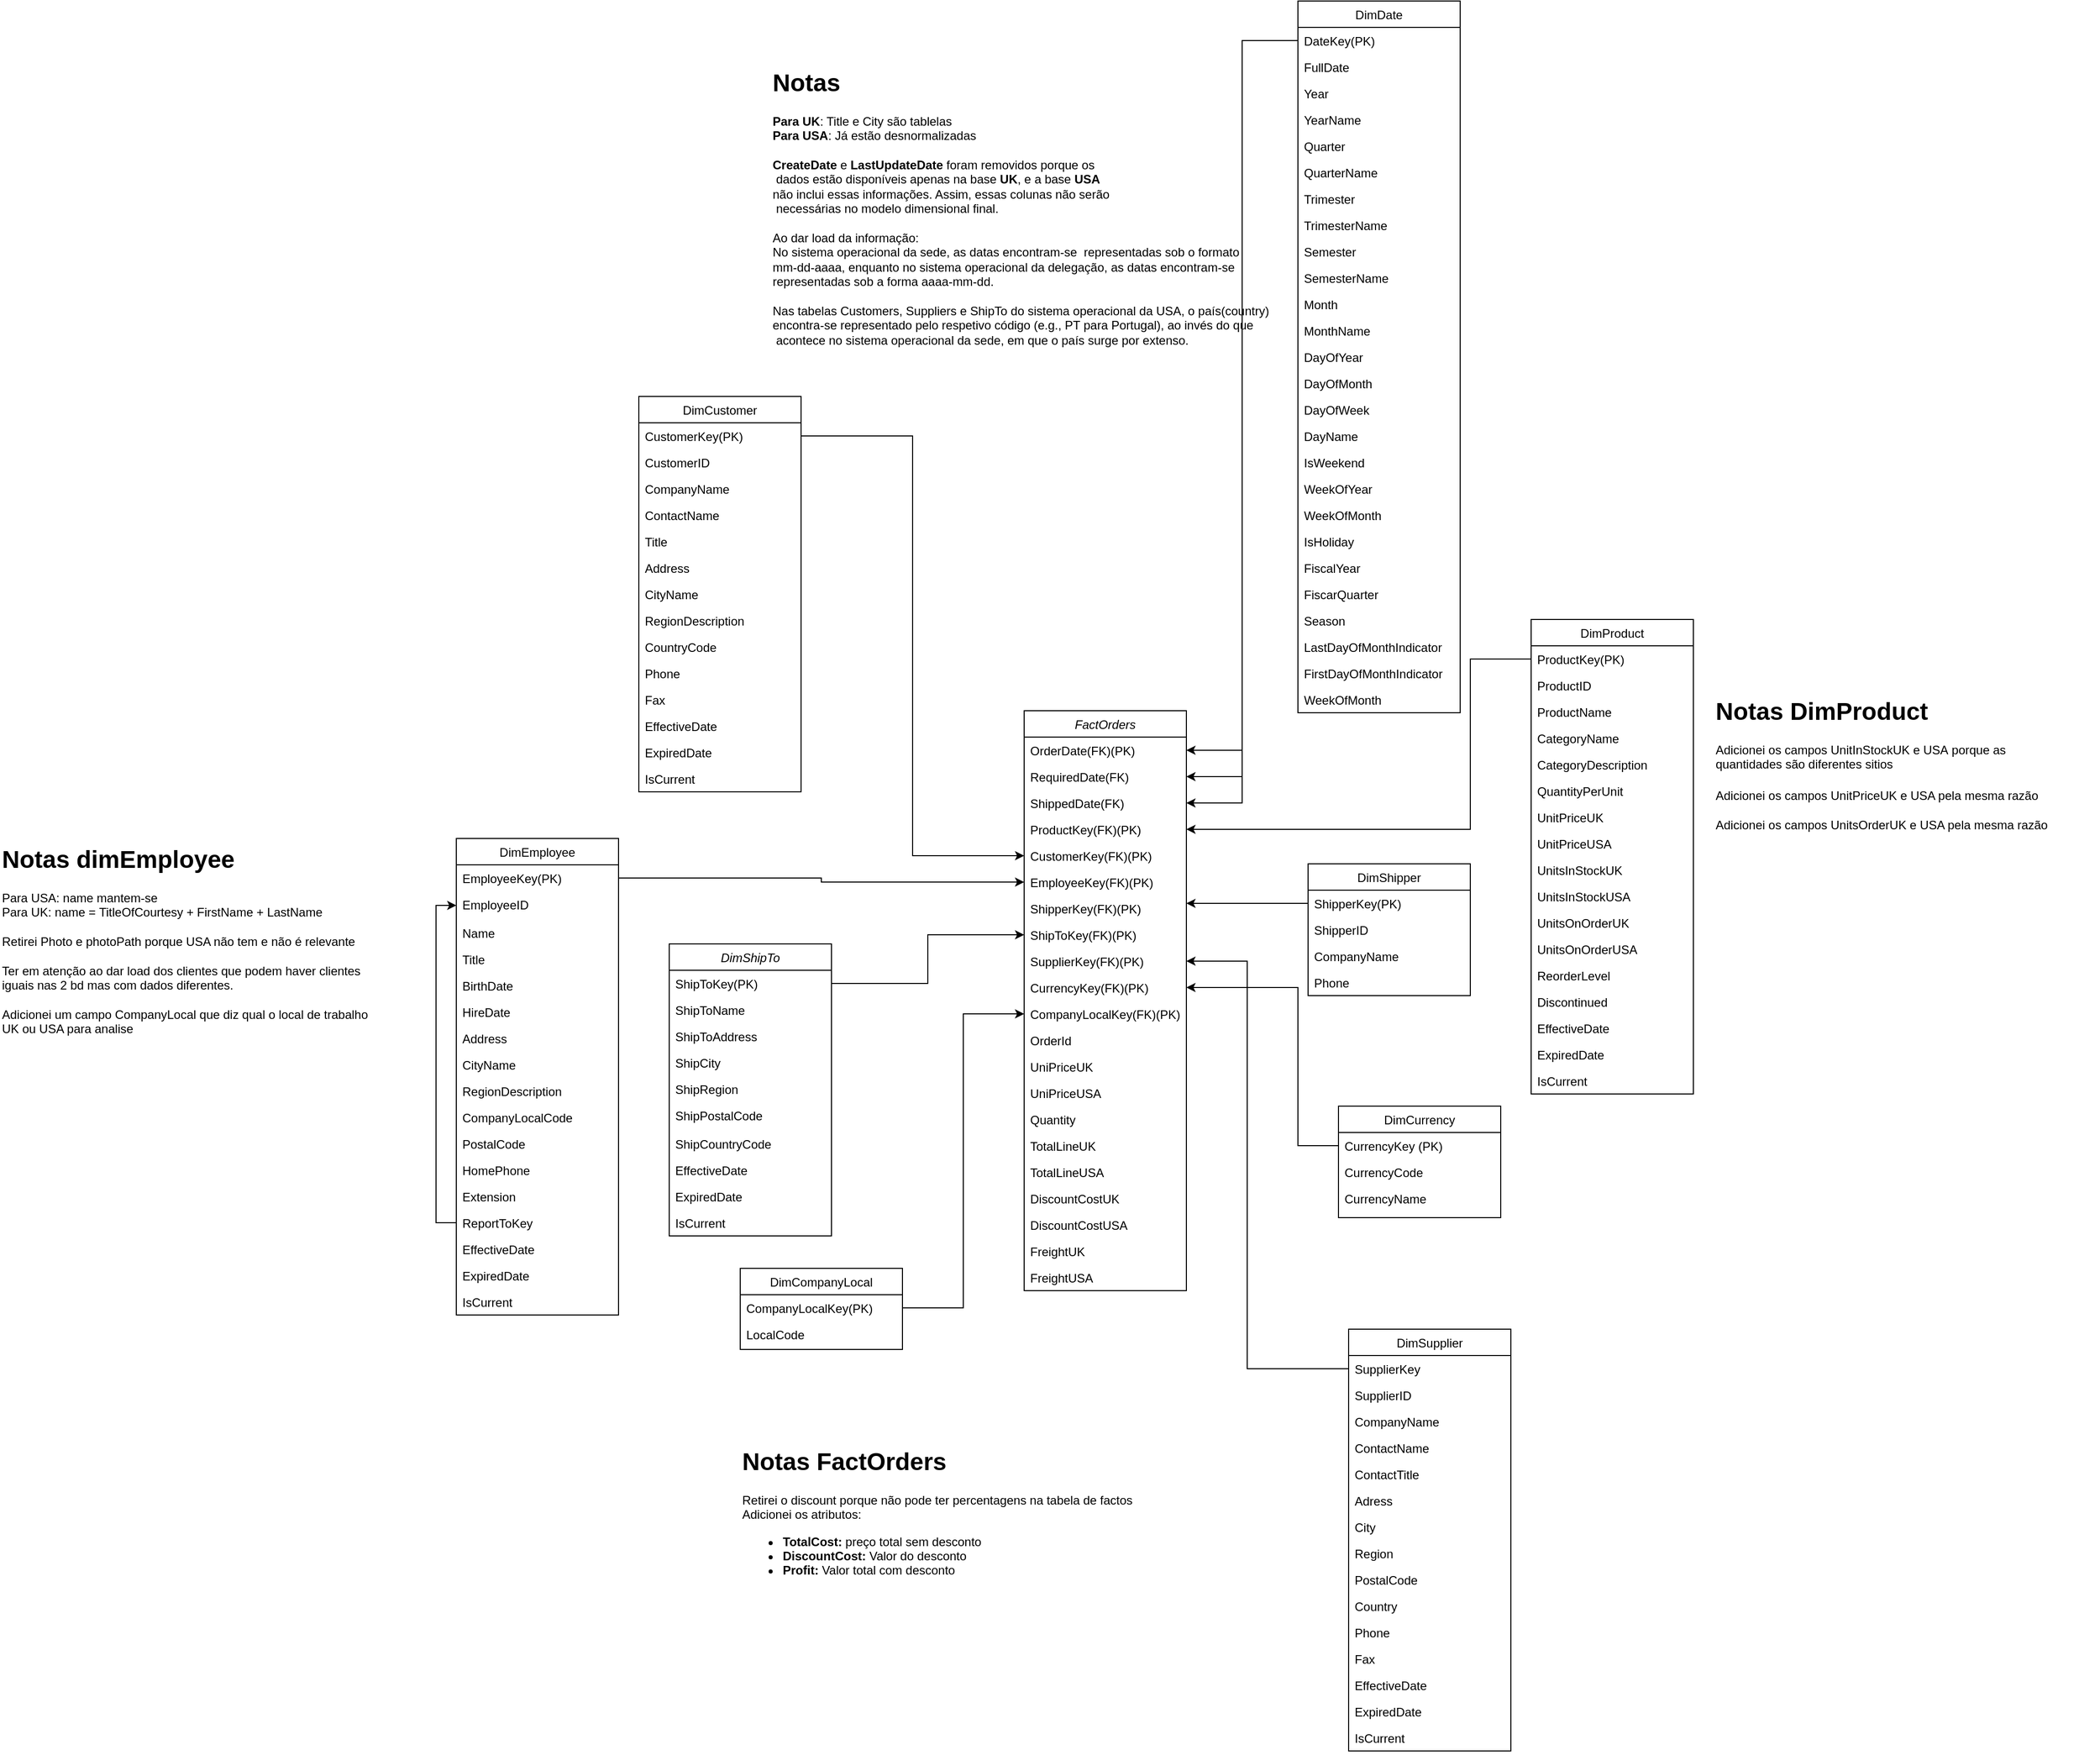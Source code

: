<mxfile version="26.0.2">
  <diagram id="C5RBs43oDa-KdzZeNtuy" name="Page-1">
    <mxGraphModel dx="1877" dy="2903" grid="1" gridSize="10" guides="1" tooltips="1" connect="1" arrows="1" fold="1" page="1" pageScale="1" pageWidth="827" pageHeight="1169" math="0" shadow="0">
      <root>
        <mxCell id="WIyWlLk6GJQsqaUBKTNV-0" />
        <mxCell id="WIyWlLk6GJQsqaUBKTNV-1" parent="WIyWlLk6GJQsqaUBKTNV-0" />
        <mxCell id="zkfFHV4jXpPFQw0GAbJ--0" value="FactOrders" style="swimlane;fontStyle=2;align=center;verticalAlign=top;childLayout=stackLayout;horizontal=1;startSize=26;horizontalStack=0;resizeParent=1;resizeLast=0;collapsible=1;marginBottom=0;rounded=0;shadow=0;strokeWidth=1;" parent="WIyWlLk6GJQsqaUBKTNV-1" vertex="1">
          <mxGeometry x="490" y="-560" width="160" height="572" as="geometry">
            <mxRectangle x="230" y="140" width="160" height="26" as="alternateBounds" />
          </mxGeometry>
        </mxCell>
        <mxCell id="yA6aeqdoymJUBPwYVdXy-16" value="OrderDate(FK)(PK)" style="text;align=left;verticalAlign=top;spacingLeft=4;spacingRight=4;overflow=hidden;rotatable=0;points=[[0,0.5],[1,0.5]];portConstraint=eastwest;" parent="zkfFHV4jXpPFQw0GAbJ--0" vertex="1">
          <mxGeometry y="26" width="160" height="26" as="geometry" />
        </mxCell>
        <mxCell id="yA6aeqdoymJUBPwYVdXy-17" value="RequiredDate(FK)" style="text;align=left;verticalAlign=top;spacingLeft=4;spacingRight=4;overflow=hidden;rotatable=0;points=[[0,0.5],[1,0.5]];portConstraint=eastwest;" parent="zkfFHV4jXpPFQw0GAbJ--0" vertex="1">
          <mxGeometry y="52" width="160" height="26" as="geometry" />
        </mxCell>
        <mxCell id="yA6aeqdoymJUBPwYVdXy-18" value="ShippedDate(FK)" style="text;align=left;verticalAlign=top;spacingLeft=4;spacingRight=4;overflow=hidden;rotatable=0;points=[[0,0.5],[1,0.5]];portConstraint=eastwest;" parent="zkfFHV4jXpPFQw0GAbJ--0" vertex="1">
          <mxGeometry y="78" width="160" height="26" as="geometry" />
        </mxCell>
        <mxCell id="yA6aeqdoymJUBPwYVdXy-2" value="ProductKey(FK)(PK)" style="text;align=left;verticalAlign=top;spacingLeft=4;spacingRight=4;overflow=hidden;rotatable=0;points=[[0,0.5],[1,0.5]];portConstraint=eastwest;" parent="zkfFHV4jXpPFQw0GAbJ--0" vertex="1">
          <mxGeometry y="104" width="160" height="26" as="geometry" />
        </mxCell>
        <mxCell id="yA6aeqdoymJUBPwYVdXy-3" value="CustomerKey(FK)(PK)" style="text;align=left;verticalAlign=top;spacingLeft=4;spacingRight=4;overflow=hidden;rotatable=0;points=[[0,0.5],[1,0.5]];portConstraint=eastwest;" parent="zkfFHV4jXpPFQw0GAbJ--0" vertex="1">
          <mxGeometry y="130" width="160" height="26" as="geometry" />
        </mxCell>
        <mxCell id="yA6aeqdoymJUBPwYVdXy-4" value="EmployeeKey(FK)(PK)" style="text;align=left;verticalAlign=top;spacingLeft=4;spacingRight=4;overflow=hidden;rotatable=0;points=[[0,0.5],[1,0.5]];portConstraint=eastwest;" parent="zkfFHV4jXpPFQw0GAbJ--0" vertex="1">
          <mxGeometry y="156" width="160" height="26" as="geometry" />
        </mxCell>
        <mxCell id="yA6aeqdoymJUBPwYVdXy-5" value="ShipperKey(FK)(PK)" style="text;align=left;verticalAlign=top;spacingLeft=4;spacingRight=4;overflow=hidden;rotatable=0;points=[[0,0.5],[1,0.5]];portConstraint=eastwest;" parent="zkfFHV4jXpPFQw0GAbJ--0" vertex="1">
          <mxGeometry y="182" width="160" height="26" as="geometry" />
        </mxCell>
        <mxCell id="lm99K4qZOsmFevTNyzuz-30" value="ShipToKey(FK)(PK)" style="text;align=left;verticalAlign=top;spacingLeft=4;spacingRight=4;overflow=hidden;rotatable=0;points=[[0,0.5],[1,0.5]];portConstraint=eastwest;" parent="zkfFHV4jXpPFQw0GAbJ--0" vertex="1">
          <mxGeometry y="208" width="160" height="26" as="geometry" />
        </mxCell>
        <mxCell id="iyjO9ikdfA51vjeiFOem-29" value="SupplierKey(FK)(PK)" style="text;align=left;verticalAlign=top;spacingLeft=4;spacingRight=4;overflow=hidden;rotatable=0;points=[[0,0.5],[1,0.5]];portConstraint=eastwest;" parent="zkfFHV4jXpPFQw0GAbJ--0" vertex="1">
          <mxGeometry y="234" width="160" height="26" as="geometry" />
        </mxCell>
        <mxCell id="0uUg_Qf85z2pmZD3QdDn-9" value="CurrencyKey(FK)(PK)" style="text;align=left;verticalAlign=top;spacingLeft=4;spacingRight=4;overflow=hidden;rotatable=0;points=[[0,0.5],[1,0.5]];portConstraint=eastwest;" parent="zkfFHV4jXpPFQw0GAbJ--0" vertex="1">
          <mxGeometry y="260" width="160" height="26" as="geometry" />
        </mxCell>
        <mxCell id="DVV7s7vx4IRJiay93W3z-13" value="CompanyLocalKey(FK)(PK)" style="text;align=left;verticalAlign=top;spacingLeft=4;spacingRight=4;overflow=hidden;rotatable=0;points=[[0,0.5],[1,0.5]];portConstraint=eastwest;" parent="zkfFHV4jXpPFQw0GAbJ--0" vertex="1">
          <mxGeometry y="286" width="160" height="26" as="geometry" />
        </mxCell>
        <mxCell id="0uUg_Qf85z2pmZD3QdDn-2" value="OrderId" style="text;align=left;verticalAlign=top;spacingLeft=4;spacingRight=4;overflow=hidden;rotatable=0;points=[[0,0.5],[1,0.5]];portConstraint=eastwest;" parent="zkfFHV4jXpPFQw0GAbJ--0" vertex="1">
          <mxGeometry y="312" width="160" height="26" as="geometry" />
        </mxCell>
        <mxCell id="yA6aeqdoymJUBPwYVdXy-13" value="UniPriceUK" style="text;align=left;verticalAlign=top;spacingLeft=4;spacingRight=4;overflow=hidden;rotatable=0;points=[[0,0.5],[1,0.5]];portConstraint=eastwest;" parent="zkfFHV4jXpPFQw0GAbJ--0" vertex="1">
          <mxGeometry y="338" width="160" height="26" as="geometry" />
        </mxCell>
        <mxCell id="iyjO9ikdfA51vjeiFOem-31" value="UniPriceUSA" style="text;align=left;verticalAlign=top;spacingLeft=4;spacingRight=4;overflow=hidden;rotatable=0;points=[[0,0.5],[1,0.5]];portConstraint=eastwest;" parent="zkfFHV4jXpPFQw0GAbJ--0" vertex="1">
          <mxGeometry y="364" width="160" height="26" as="geometry" />
        </mxCell>
        <mxCell id="yA6aeqdoymJUBPwYVdXy-14" value="Quantity" style="text;align=left;verticalAlign=top;spacingLeft=4;spacingRight=4;overflow=hidden;rotatable=0;points=[[0,0.5],[1,0.5]];portConstraint=eastwest;" parent="zkfFHV4jXpPFQw0GAbJ--0" vertex="1">
          <mxGeometry y="390" width="160" height="26" as="geometry" />
        </mxCell>
        <mxCell id="DVV7s7vx4IRJiay93W3z-18" value="TotalLineUK" style="text;align=left;verticalAlign=top;spacingLeft=4;spacingRight=4;overflow=hidden;rotatable=0;points=[[0,0.5],[1,0.5]];portConstraint=eastwest;" parent="zkfFHV4jXpPFQw0GAbJ--0" vertex="1">
          <mxGeometry y="416" width="160" height="26" as="geometry" />
        </mxCell>
        <mxCell id="iyjO9ikdfA51vjeiFOem-50" value="TotalLineUSA" style="text;align=left;verticalAlign=top;spacingLeft=4;spacingRight=4;overflow=hidden;rotatable=0;points=[[0,0.5],[1,0.5]];portConstraint=eastwest;" parent="zkfFHV4jXpPFQw0GAbJ--0" vertex="1">
          <mxGeometry y="442" width="160" height="26" as="geometry" />
        </mxCell>
        <mxCell id="DVV7s7vx4IRJiay93W3z-17" value="DiscountCostUK" style="text;align=left;verticalAlign=top;spacingLeft=4;spacingRight=4;overflow=hidden;rotatable=0;points=[[0,0.5],[1,0.5]];portConstraint=eastwest;" parent="zkfFHV4jXpPFQw0GAbJ--0" vertex="1">
          <mxGeometry y="468" width="160" height="26" as="geometry" />
        </mxCell>
        <mxCell id="iyjO9ikdfA51vjeiFOem-32" value="DiscountCostUSA" style="text;align=left;verticalAlign=top;spacingLeft=4;spacingRight=4;overflow=hidden;rotatable=0;points=[[0,0.5],[1,0.5]];portConstraint=eastwest;" parent="zkfFHV4jXpPFQw0GAbJ--0" vertex="1">
          <mxGeometry y="494" width="160" height="26" as="geometry" />
        </mxCell>
        <mxCell id="yA6aeqdoymJUBPwYVdXy-19" value="FreightUK" style="text;align=left;verticalAlign=top;spacingLeft=4;spacingRight=4;overflow=hidden;rotatable=0;points=[[0,0.5],[1,0.5]];portConstraint=eastwest;" parent="zkfFHV4jXpPFQw0GAbJ--0" vertex="1">
          <mxGeometry y="520" width="160" height="26" as="geometry" />
        </mxCell>
        <mxCell id="iyjO9ikdfA51vjeiFOem-34" value="FreightUSA" style="text;align=left;verticalAlign=top;spacingLeft=4;spacingRight=4;overflow=hidden;rotatable=0;points=[[0,0.5],[1,0.5]];portConstraint=eastwest;" parent="zkfFHV4jXpPFQw0GAbJ--0" vertex="1">
          <mxGeometry y="546" width="160" height="26" as="geometry" />
        </mxCell>
        <mxCell id="zkfFHV4jXpPFQw0GAbJ--6" value="DimProduct" style="swimlane;fontStyle=0;align=center;verticalAlign=top;childLayout=stackLayout;horizontal=1;startSize=26;horizontalStack=0;resizeParent=1;resizeLast=0;collapsible=1;marginBottom=0;rounded=0;shadow=0;strokeWidth=1;" parent="WIyWlLk6GJQsqaUBKTNV-1" vertex="1">
          <mxGeometry x="990" y="-650" width="160" height="468" as="geometry">
            <mxRectangle x="130" y="380" width="160" height="26" as="alternateBounds" />
          </mxGeometry>
        </mxCell>
        <mxCell id="zkfFHV4jXpPFQw0GAbJ--7" value="ProductKey(PK)" style="text;align=left;verticalAlign=top;spacingLeft=4;spacingRight=4;overflow=hidden;rotatable=0;points=[[0,0.5],[1,0.5]];portConstraint=eastwest;" parent="zkfFHV4jXpPFQw0GAbJ--6" vertex="1">
          <mxGeometry y="26" width="160" height="26" as="geometry" />
        </mxCell>
        <mxCell id="0uUg_Qf85z2pmZD3QdDn-0" style="edgeStyle=orthogonalEdgeStyle;rounded=0;orthogonalLoop=1;jettySize=auto;html=1;exitX=0;exitY=0.5;exitDx=0;exitDy=0;" parent="zkfFHV4jXpPFQw0GAbJ--6" source="zkfFHV4jXpPFQw0GAbJ--8" edge="1">
          <mxGeometry relative="1" as="geometry">
            <mxPoint y="65.143" as="targetPoint" />
          </mxGeometry>
        </mxCell>
        <mxCell id="zkfFHV4jXpPFQw0GAbJ--8" value="ProductID" style="text;align=left;verticalAlign=top;spacingLeft=4;spacingRight=4;overflow=hidden;rotatable=0;points=[[0,0.5],[1,0.5]];portConstraint=eastwest;rounded=0;shadow=0;html=0;" parent="zkfFHV4jXpPFQw0GAbJ--6" vertex="1">
          <mxGeometry y="52" width="160" height="26" as="geometry" />
        </mxCell>
        <mxCell id="zkfFHV4jXpPFQw0GAbJ--10" value="ProductName" style="text;align=left;verticalAlign=top;spacingLeft=4;spacingRight=4;overflow=hidden;rotatable=0;points=[[0,0.5],[1,0.5]];portConstraint=eastwest;fontStyle=0" parent="zkfFHV4jXpPFQw0GAbJ--6" vertex="1">
          <mxGeometry y="78" width="160" height="26" as="geometry" />
        </mxCell>
        <mxCell id="yA6aeqdoymJUBPwYVdXy-37" value="CategoryName" style="text;align=left;verticalAlign=top;spacingLeft=4;spacingRight=4;overflow=hidden;rotatable=0;points=[[0,0.5],[1,0.5]];portConstraint=eastwest;" parent="zkfFHV4jXpPFQw0GAbJ--6" vertex="1">
          <mxGeometry y="104" width="160" height="26" as="geometry" />
        </mxCell>
        <mxCell id="yA6aeqdoymJUBPwYVdXy-39" value="CategoryDescription" style="text;align=left;verticalAlign=top;spacingLeft=4;spacingRight=4;overflow=hidden;rotatable=0;points=[[0,0.5],[1,0.5]];portConstraint=eastwest;" parent="zkfFHV4jXpPFQw0GAbJ--6" vertex="1">
          <mxGeometry y="130" width="160" height="26" as="geometry" />
        </mxCell>
        <mxCell id="yA6aeqdoymJUBPwYVdXy-40" value="QuantityPerUnit" style="text;align=left;verticalAlign=top;spacingLeft=4;spacingRight=4;overflow=hidden;rotatable=0;points=[[0,0.5],[1,0.5]];portConstraint=eastwest;" parent="zkfFHV4jXpPFQw0GAbJ--6" vertex="1">
          <mxGeometry y="156" width="160" height="26" as="geometry" />
        </mxCell>
        <mxCell id="yA6aeqdoymJUBPwYVdXy-41" value="UnitPriceUK" style="text;align=left;verticalAlign=top;spacingLeft=4;spacingRight=4;overflow=hidden;rotatable=0;points=[[0,0.5],[1,0.5]];portConstraint=eastwest;" parent="zkfFHV4jXpPFQw0GAbJ--6" vertex="1">
          <mxGeometry y="182" width="160" height="26" as="geometry" />
        </mxCell>
        <mxCell id="DVV7s7vx4IRJiay93W3z-2" value="UnitPriceUSA" style="text;align=left;verticalAlign=top;spacingLeft=4;spacingRight=4;overflow=hidden;rotatable=0;points=[[0,0.5],[1,0.5]];portConstraint=eastwest;" parent="zkfFHV4jXpPFQw0GAbJ--6" vertex="1">
          <mxGeometry y="208" width="160" height="26" as="geometry" />
        </mxCell>
        <mxCell id="yA6aeqdoymJUBPwYVdXy-43" value="UnitsInStockUK" style="text;align=left;verticalAlign=top;spacingLeft=4;spacingRight=4;overflow=hidden;rotatable=0;points=[[0,0.5],[1,0.5]];portConstraint=eastwest;" parent="zkfFHV4jXpPFQw0GAbJ--6" vertex="1">
          <mxGeometry y="234" width="160" height="26" as="geometry" />
        </mxCell>
        <mxCell id="DVV7s7vx4IRJiay93W3z-0" value="UnitsInStockUSA" style="text;align=left;verticalAlign=top;spacingLeft=4;spacingRight=4;overflow=hidden;rotatable=0;points=[[0,0.5],[1,0.5]];portConstraint=eastwest;" parent="zkfFHV4jXpPFQw0GAbJ--6" vertex="1">
          <mxGeometry y="260" width="160" height="26" as="geometry" />
        </mxCell>
        <mxCell id="yA6aeqdoymJUBPwYVdXy-42" value="UnitsOnOrderUK&#xa;" style="text;align=left;verticalAlign=top;spacingLeft=4;spacingRight=4;overflow=hidden;rotatable=0;points=[[0,0.5],[1,0.5]];portConstraint=eastwest;" parent="zkfFHV4jXpPFQw0GAbJ--6" vertex="1">
          <mxGeometry y="286" width="160" height="26" as="geometry" />
        </mxCell>
        <mxCell id="DVV7s7vx4IRJiay93W3z-16" value="UnitsOnOrderUSA" style="text;align=left;verticalAlign=top;spacingLeft=4;spacingRight=4;overflow=hidden;rotatable=0;points=[[0,0.5],[1,0.5]];portConstraint=eastwest;" parent="zkfFHV4jXpPFQw0GAbJ--6" vertex="1">
          <mxGeometry y="312" width="160" height="26" as="geometry" />
        </mxCell>
        <mxCell id="-3olJ4UYVMBbMi7VfKZF-0" value="ReorderLevel" style="text;align=left;verticalAlign=top;spacingLeft=4;spacingRight=4;overflow=hidden;rotatable=0;points=[[0,0.5],[1,0.5]];portConstraint=eastwest;" vertex="1" parent="zkfFHV4jXpPFQw0GAbJ--6">
          <mxGeometry y="338" width="160" height="26" as="geometry" />
        </mxCell>
        <mxCell id="yA6aeqdoymJUBPwYVdXy-38" value="Discontinued" style="text;align=left;verticalAlign=top;spacingLeft=4;spacingRight=4;overflow=hidden;rotatable=0;points=[[0,0.5],[1,0.5]];portConstraint=eastwest;" parent="zkfFHV4jXpPFQw0GAbJ--6" vertex="1">
          <mxGeometry y="364" width="160" height="26" as="geometry" />
        </mxCell>
        <mxCell id="yA6aeqdoymJUBPwYVdXy-36" value="EffectiveDate" style="text;align=left;verticalAlign=top;spacingLeft=4;spacingRight=4;overflow=hidden;rotatable=0;points=[[0,0.5],[1,0.5]];portConstraint=eastwest;" parent="zkfFHV4jXpPFQw0GAbJ--6" vertex="1">
          <mxGeometry y="390" width="160" height="26" as="geometry" />
        </mxCell>
        <mxCell id="yA6aeqdoymJUBPwYVdXy-44" value=" ExpiredDate" style="text;align=left;verticalAlign=top;spacingLeft=4;spacingRight=4;overflow=hidden;rotatable=0;points=[[0,0.5],[1,0.5]];portConstraint=eastwest;" parent="zkfFHV4jXpPFQw0GAbJ--6" vertex="1">
          <mxGeometry y="416" width="160" height="26" as="geometry" />
        </mxCell>
        <mxCell id="0uUg_Qf85z2pmZD3QdDn-12" value="IsCurrent" style="text;align=left;verticalAlign=top;spacingLeft=4;spacingRight=4;overflow=hidden;rotatable=0;points=[[0,0.5],[1,0.5]];portConstraint=eastwest;" parent="zkfFHV4jXpPFQw0GAbJ--6" vertex="1">
          <mxGeometry y="442" width="160" height="26" as="geometry" />
        </mxCell>
        <mxCell id="yA6aeqdoymJUBPwYVdXy-33" style="edgeStyle=orthogonalEdgeStyle;rounded=0;orthogonalLoop=1;jettySize=auto;html=1;exitX=1;exitY=0.5;exitDx=0;exitDy=0;" parent="WIyWlLk6GJQsqaUBKTNV-1" source="zkfFHV4jXpPFQw0GAbJ--18" target="yA6aeqdoymJUBPwYVdXy-3" edge="1">
          <mxGeometry relative="1" as="geometry">
            <mxPoint x="490.0" y="-391.0" as="targetPoint" />
          </mxGeometry>
        </mxCell>
        <mxCell id="zkfFHV4jXpPFQw0GAbJ--17" value="DimCustomer" style="swimlane;fontStyle=0;align=center;verticalAlign=top;childLayout=stackLayout;horizontal=1;startSize=26;horizontalStack=0;resizeParent=1;resizeLast=0;collapsible=1;marginBottom=0;rounded=0;shadow=0;strokeWidth=1;" parent="WIyWlLk6GJQsqaUBKTNV-1" vertex="1">
          <mxGeometry x="110" y="-870" width="160" height="390" as="geometry">
            <mxRectangle x="550" y="140" width="160" height="26" as="alternateBounds" />
          </mxGeometry>
        </mxCell>
        <mxCell id="zkfFHV4jXpPFQw0GAbJ--18" value="CustomerKey(PK)" style="text;align=left;verticalAlign=top;spacingLeft=4;spacingRight=4;overflow=hidden;rotatable=0;points=[[0,0.5],[1,0.5]];portConstraint=eastwest;" parent="zkfFHV4jXpPFQw0GAbJ--17" vertex="1">
          <mxGeometry y="26" width="160" height="26" as="geometry" />
        </mxCell>
        <mxCell id="zkfFHV4jXpPFQw0GAbJ--19" value="CustomerID" style="text;align=left;verticalAlign=top;spacingLeft=4;spacingRight=4;overflow=hidden;rotatable=0;points=[[0,0.5],[1,0.5]];portConstraint=eastwest;rounded=0;shadow=0;html=0;" parent="zkfFHV4jXpPFQw0GAbJ--17" vertex="1">
          <mxGeometry y="52" width="160" height="26" as="geometry" />
        </mxCell>
        <mxCell id="zkfFHV4jXpPFQw0GAbJ--20" value="CompanyName" style="text;align=left;verticalAlign=top;spacingLeft=4;spacingRight=4;overflow=hidden;rotatable=0;points=[[0,0.5],[1,0.5]];portConstraint=eastwest;rounded=0;shadow=0;html=0;" parent="zkfFHV4jXpPFQw0GAbJ--17" vertex="1">
          <mxGeometry y="78" width="160" height="26" as="geometry" />
        </mxCell>
        <mxCell id="zkfFHV4jXpPFQw0GAbJ--21" value="ContactName" style="text;align=left;verticalAlign=top;spacingLeft=4;spacingRight=4;overflow=hidden;rotatable=0;points=[[0,0.5],[1,0.5]];portConstraint=eastwest;rounded=0;shadow=0;html=0;" parent="zkfFHV4jXpPFQw0GAbJ--17" vertex="1">
          <mxGeometry y="104" width="160" height="26" as="geometry" />
        </mxCell>
        <mxCell id="zkfFHV4jXpPFQw0GAbJ--22" value="Title" style="text;align=left;verticalAlign=top;spacingLeft=4;spacingRight=4;overflow=hidden;rotatable=0;points=[[0,0.5],[1,0.5]];portConstraint=eastwest;rounded=0;shadow=0;html=0;" parent="zkfFHV4jXpPFQw0GAbJ--17" vertex="1">
          <mxGeometry y="130" width="160" height="26" as="geometry" />
        </mxCell>
        <mxCell id="zkfFHV4jXpPFQw0GAbJ--24" value="Address" style="text;align=left;verticalAlign=top;spacingLeft=4;spacingRight=4;overflow=hidden;rotatable=0;points=[[0,0.5],[1,0.5]];portConstraint=eastwest;" parent="zkfFHV4jXpPFQw0GAbJ--17" vertex="1">
          <mxGeometry y="156" width="160" height="26" as="geometry" />
        </mxCell>
        <mxCell id="zkfFHV4jXpPFQw0GAbJ--25" value="CityName" style="text;align=left;verticalAlign=top;spacingLeft=4;spacingRight=4;overflow=hidden;rotatable=0;points=[[0,0.5],[1,0.5]];portConstraint=eastwest;" parent="zkfFHV4jXpPFQw0GAbJ--17" vertex="1">
          <mxGeometry y="182" width="160" height="26" as="geometry" />
        </mxCell>
        <mxCell id="yA6aeqdoymJUBPwYVdXy-27" value="RegionDescription" style="text;align=left;verticalAlign=top;spacingLeft=4;spacingRight=4;overflow=hidden;rotatable=0;points=[[0,0.5],[1,0.5]];portConstraint=eastwest;" parent="zkfFHV4jXpPFQw0GAbJ--17" vertex="1">
          <mxGeometry y="208" width="160" height="26" as="geometry" />
        </mxCell>
        <mxCell id="yA6aeqdoymJUBPwYVdXy-28" value="CountryCode" style="text;align=left;verticalAlign=top;spacingLeft=4;spacingRight=4;overflow=hidden;rotatable=0;points=[[0,0.5],[1,0.5]];portConstraint=eastwest;" parent="zkfFHV4jXpPFQw0GAbJ--17" vertex="1">
          <mxGeometry y="234" width="160" height="26" as="geometry" />
        </mxCell>
        <mxCell id="yA6aeqdoymJUBPwYVdXy-29" value="Phone" style="text;align=left;verticalAlign=top;spacingLeft=4;spacingRight=4;overflow=hidden;rotatable=0;points=[[0,0.5],[1,0.5]];portConstraint=eastwest;" parent="zkfFHV4jXpPFQw0GAbJ--17" vertex="1">
          <mxGeometry y="260" width="160" height="26" as="geometry" />
        </mxCell>
        <mxCell id="yA6aeqdoymJUBPwYVdXy-30" value="Fax" style="text;align=left;verticalAlign=top;spacingLeft=4;spacingRight=4;overflow=hidden;rotatable=0;points=[[0,0.5],[1,0.5]];portConstraint=eastwest;" parent="zkfFHV4jXpPFQw0GAbJ--17" vertex="1">
          <mxGeometry y="286" width="160" height="26" as="geometry" />
        </mxCell>
        <mxCell id="yA6aeqdoymJUBPwYVdXy-31" value="EffectiveDate" style="text;align=left;verticalAlign=top;spacingLeft=4;spacingRight=4;overflow=hidden;rotatable=0;points=[[0,0.5],[1,0.5]];portConstraint=eastwest;" parent="zkfFHV4jXpPFQw0GAbJ--17" vertex="1">
          <mxGeometry y="312" width="160" height="26" as="geometry" />
        </mxCell>
        <mxCell id="yA6aeqdoymJUBPwYVdXy-32" value=" ExpiredDate" style="text;align=left;verticalAlign=top;spacingLeft=4;spacingRight=4;overflow=hidden;rotatable=0;points=[[0,0.5],[1,0.5]];portConstraint=eastwest;" parent="zkfFHV4jXpPFQw0GAbJ--17" vertex="1">
          <mxGeometry y="338" width="160" height="26" as="geometry" />
        </mxCell>
        <mxCell id="0uUg_Qf85z2pmZD3QdDn-13" value="IsCurrent" style="text;align=left;verticalAlign=top;spacingLeft=4;spacingRight=4;overflow=hidden;rotatable=0;points=[[0,0.5],[1,0.5]];portConstraint=eastwest;" parent="zkfFHV4jXpPFQw0GAbJ--17" vertex="1">
          <mxGeometry y="364" width="160" height="26" as="geometry" />
        </mxCell>
        <mxCell id="yA6aeqdoymJUBPwYVdXy-46" value="DimEmployee" style="swimlane;fontStyle=0;align=center;verticalAlign=top;childLayout=stackLayout;horizontal=1;startSize=26;horizontalStack=0;resizeParent=1;resizeLast=0;collapsible=1;marginBottom=0;rounded=0;shadow=0;strokeWidth=1;" parent="WIyWlLk6GJQsqaUBKTNV-1" vertex="1">
          <mxGeometry x="-70" y="-434" width="160" height="470" as="geometry">
            <mxRectangle x="550" y="140" width="160" height="26" as="alternateBounds" />
          </mxGeometry>
        </mxCell>
        <mxCell id="yA6aeqdoymJUBPwYVdXy-47" value="EmployeeKey(PK)" style="text;align=left;verticalAlign=top;spacingLeft=4;spacingRight=4;overflow=hidden;rotatable=0;points=[[0,0.5],[1,0.5]];portConstraint=eastwest;" parent="yA6aeqdoymJUBPwYVdXy-46" vertex="1">
          <mxGeometry y="26" width="160" height="26" as="geometry" />
        </mxCell>
        <mxCell id="yA6aeqdoymJUBPwYVdXy-48" value="EmployeeID" style="text;align=left;verticalAlign=top;spacingLeft=4;spacingRight=4;overflow=hidden;rotatable=0;points=[[0,0.5],[1,0.5]];portConstraint=eastwest;rounded=0;shadow=0;html=0;" parent="yA6aeqdoymJUBPwYVdXy-46" vertex="1">
          <mxGeometry y="52" width="160" height="28" as="geometry" />
        </mxCell>
        <mxCell id="yA6aeqdoymJUBPwYVdXy-50" value="Name" style="text;align=left;verticalAlign=top;spacingLeft=4;spacingRight=4;overflow=hidden;rotatable=0;points=[[0,0.5],[1,0.5]];portConstraint=eastwest;rounded=0;shadow=0;html=0;" parent="yA6aeqdoymJUBPwYVdXy-46" vertex="1">
          <mxGeometry y="80" width="160" height="26" as="geometry" />
        </mxCell>
        <mxCell id="yA6aeqdoymJUBPwYVdXy-51" value="Title" style="text;align=left;verticalAlign=top;spacingLeft=4;spacingRight=4;overflow=hidden;rotatable=0;points=[[0,0.5],[1,0.5]];portConstraint=eastwest;rounded=0;shadow=0;html=0;" parent="yA6aeqdoymJUBPwYVdXy-46" vertex="1">
          <mxGeometry y="106" width="160" height="26" as="geometry" />
        </mxCell>
        <mxCell id="yA6aeqdoymJUBPwYVdXy-53" value="BirthDate" style="text;align=left;verticalAlign=top;spacingLeft=4;spacingRight=4;overflow=hidden;rotatable=0;points=[[0,0.5],[1,0.5]];portConstraint=eastwest;" parent="yA6aeqdoymJUBPwYVdXy-46" vertex="1">
          <mxGeometry y="132" width="160" height="26" as="geometry" />
        </mxCell>
        <mxCell id="yA6aeqdoymJUBPwYVdXy-54" value="HireDate" style="text;align=left;verticalAlign=top;spacingLeft=4;spacingRight=4;overflow=hidden;rotatable=0;points=[[0,0.5],[1,0.5]];portConstraint=eastwest;" parent="yA6aeqdoymJUBPwYVdXy-46" vertex="1">
          <mxGeometry y="158" width="160" height="26" as="geometry" />
        </mxCell>
        <mxCell id="yA6aeqdoymJUBPwYVdXy-55" value="Address" style="text;align=left;verticalAlign=top;spacingLeft=4;spacingRight=4;overflow=hidden;rotatable=0;points=[[0,0.5],[1,0.5]];portConstraint=eastwest;" parent="yA6aeqdoymJUBPwYVdXy-46" vertex="1">
          <mxGeometry y="184" width="160" height="26" as="geometry" />
        </mxCell>
        <mxCell id="yA6aeqdoymJUBPwYVdXy-56" value="CityName" style="text;align=left;verticalAlign=top;spacingLeft=4;spacingRight=4;overflow=hidden;rotatable=0;points=[[0,0.5],[1,0.5]];portConstraint=eastwest;" parent="yA6aeqdoymJUBPwYVdXy-46" vertex="1">
          <mxGeometry y="210" width="160" height="26" as="geometry" />
        </mxCell>
        <mxCell id="yA6aeqdoymJUBPwYVdXy-57" value="RegionDescription" style="text;align=left;verticalAlign=top;spacingLeft=4;spacingRight=4;overflow=hidden;rotatable=0;points=[[0,0.5],[1,0.5]];portConstraint=eastwest;" parent="yA6aeqdoymJUBPwYVdXy-46" vertex="1">
          <mxGeometry y="236" width="160" height="26" as="geometry" />
        </mxCell>
        <mxCell id="DVV7s7vx4IRJiay93W3z-7" value="CompanyLocalCode" style="text;align=left;verticalAlign=top;spacingLeft=4;spacingRight=4;overflow=hidden;rotatable=0;points=[[0,0.5],[1,0.5]];portConstraint=eastwest;rounded=0;shadow=0;html=0;" parent="yA6aeqdoymJUBPwYVdXy-46" vertex="1">
          <mxGeometry y="262" width="160" height="26" as="geometry" />
        </mxCell>
        <mxCell id="yA6aeqdoymJUBPwYVdXy-58" value="PostalCode" style="text;align=left;verticalAlign=top;spacingLeft=4;spacingRight=4;overflow=hidden;rotatable=0;points=[[0,0.5],[1,0.5]];portConstraint=eastwest;" parent="yA6aeqdoymJUBPwYVdXy-46" vertex="1">
          <mxGeometry y="288" width="160" height="26" as="geometry" />
        </mxCell>
        <mxCell id="yA6aeqdoymJUBPwYVdXy-59" value="HomePhone" style="text;align=left;verticalAlign=top;spacingLeft=4;spacingRight=4;overflow=hidden;rotatable=0;points=[[0,0.5],[1,0.5]];portConstraint=eastwest;" parent="yA6aeqdoymJUBPwYVdXy-46" vertex="1">
          <mxGeometry y="314" width="160" height="26" as="geometry" />
        </mxCell>
        <mxCell id="2TgmZSRc2o0Kqjt5Dxhu-0" value="Extension" style="text;align=left;verticalAlign=top;spacingLeft=4;spacingRight=4;overflow=hidden;rotatable=0;points=[[0,0.5],[1,0.5]];portConstraint=eastwest;" parent="yA6aeqdoymJUBPwYVdXy-46" vertex="1">
          <mxGeometry y="340" width="160" height="26" as="geometry" />
        </mxCell>
        <mxCell id="N8untQPKDH8FCKiDHPAH-0" style="edgeStyle=orthogonalEdgeStyle;rounded=0;orthogonalLoop=1;jettySize=auto;html=1;entryX=0;entryY=0.5;entryDx=0;entryDy=0;" parent="yA6aeqdoymJUBPwYVdXy-46" source="2TgmZSRc2o0Kqjt5Dxhu-3" target="yA6aeqdoymJUBPwYVdXy-48" edge="1">
          <mxGeometry relative="1" as="geometry" />
        </mxCell>
        <mxCell id="2TgmZSRc2o0Kqjt5Dxhu-3" value="ReportToKey" style="text;align=left;verticalAlign=top;spacingLeft=4;spacingRight=4;overflow=hidden;rotatable=0;points=[[0,0.5],[1,0.5]];portConstraint=eastwest;" parent="yA6aeqdoymJUBPwYVdXy-46" vertex="1">
          <mxGeometry y="366" width="160" height="26" as="geometry" />
        </mxCell>
        <mxCell id="2TgmZSRc2o0Kqjt5Dxhu-5" value="EffectiveDate" style="text;align=left;verticalAlign=top;spacingLeft=4;spacingRight=4;overflow=hidden;rotatable=0;points=[[0,0.5],[1,0.5]];portConstraint=eastwest;" parent="yA6aeqdoymJUBPwYVdXy-46" vertex="1">
          <mxGeometry y="392" width="160" height="26" as="geometry" />
        </mxCell>
        <mxCell id="2TgmZSRc2o0Kqjt5Dxhu-4" value="ExpiredDate" style="text;align=left;verticalAlign=top;spacingLeft=4;spacingRight=4;overflow=hidden;rotatable=0;points=[[0,0.5],[1,0.5]];portConstraint=eastwest;" parent="yA6aeqdoymJUBPwYVdXy-46" vertex="1">
          <mxGeometry y="418" width="160" height="26" as="geometry" />
        </mxCell>
        <mxCell id="0uUg_Qf85z2pmZD3QdDn-14" value="IsCurrent" style="text;align=left;verticalAlign=top;spacingLeft=4;spacingRight=4;overflow=hidden;rotatable=0;points=[[0,0.5],[1,0.5]];portConstraint=eastwest;" parent="yA6aeqdoymJUBPwYVdXy-46" vertex="1">
          <mxGeometry y="444" width="160" height="26" as="geometry" />
        </mxCell>
        <mxCell id="2TgmZSRc2o0Kqjt5Dxhu-8" value="DimDate" style="swimlane;fontStyle=0;align=center;verticalAlign=top;childLayout=stackLayout;horizontal=1;startSize=26;horizontalStack=0;resizeParent=1;resizeLast=0;collapsible=1;marginBottom=0;rounded=0;shadow=0;strokeWidth=1;" parent="WIyWlLk6GJQsqaUBKTNV-1" vertex="1">
          <mxGeometry x="760" y="-1260" width="160" height="702" as="geometry">
            <mxRectangle x="130" y="380" width="160" height="26" as="alternateBounds" />
          </mxGeometry>
        </mxCell>
        <mxCell id="2TgmZSRc2o0Kqjt5Dxhu-9" value="DateKey(PK)" style="text;align=left;verticalAlign=top;spacingLeft=4;spacingRight=4;overflow=hidden;rotatable=0;points=[[0,0.5],[1,0.5]];portConstraint=eastwest;" parent="2TgmZSRc2o0Kqjt5Dxhu-8" vertex="1">
          <mxGeometry y="26" width="160" height="26" as="geometry" />
        </mxCell>
        <mxCell id="2TgmZSRc2o0Kqjt5Dxhu-10" value="FullDate" style="text;align=left;verticalAlign=top;spacingLeft=4;spacingRight=4;overflow=hidden;rotatable=0;points=[[0,0.5],[1,0.5]];portConstraint=eastwest;rounded=0;shadow=0;html=0;" parent="2TgmZSRc2o0Kqjt5Dxhu-8" vertex="1">
          <mxGeometry y="52" width="160" height="26" as="geometry" />
        </mxCell>
        <mxCell id="2TgmZSRc2o0Kqjt5Dxhu-11" value="Year" style="text;align=left;verticalAlign=top;spacingLeft=4;spacingRight=4;overflow=hidden;rotatable=0;points=[[0,0.5],[1,0.5]];portConstraint=eastwest;fontStyle=0" parent="2TgmZSRc2o0Kqjt5Dxhu-8" vertex="1">
          <mxGeometry y="78" width="160" height="26" as="geometry" />
        </mxCell>
        <mxCell id="iyjO9ikdfA51vjeiFOem-35" value="YearName" style="text;align=left;verticalAlign=top;spacingLeft=4;spacingRight=4;overflow=hidden;rotatable=0;points=[[0,0.5],[1,0.5]];portConstraint=eastwest;fontStyle=0" parent="2TgmZSRc2o0Kqjt5Dxhu-8" vertex="1">
          <mxGeometry y="104" width="160" height="26" as="geometry" />
        </mxCell>
        <mxCell id="2TgmZSRc2o0Kqjt5Dxhu-13" value="Quarter" style="text;align=left;verticalAlign=top;spacingLeft=4;spacingRight=4;overflow=hidden;rotatable=0;points=[[0,0.5],[1,0.5]];portConstraint=eastwest;" parent="2TgmZSRc2o0Kqjt5Dxhu-8" vertex="1">
          <mxGeometry y="130" width="160" height="26" as="geometry" />
        </mxCell>
        <mxCell id="iyjO9ikdfA51vjeiFOem-37" value="QuarterName" style="text;align=left;verticalAlign=top;spacingLeft=4;spacingRight=4;overflow=hidden;rotatable=0;points=[[0,0.5],[1,0.5]];portConstraint=eastwest;" parent="2TgmZSRc2o0Kqjt5Dxhu-8" vertex="1">
          <mxGeometry y="156" width="160" height="26" as="geometry" />
        </mxCell>
        <mxCell id="iyjO9ikdfA51vjeiFOem-39" value="Trimester" style="text;align=left;verticalAlign=top;spacingLeft=4;spacingRight=4;overflow=hidden;rotatable=0;points=[[0,0.5],[1,0.5]];portConstraint=eastwest;" parent="2TgmZSRc2o0Kqjt5Dxhu-8" vertex="1">
          <mxGeometry y="182" width="160" height="26" as="geometry" />
        </mxCell>
        <mxCell id="iyjO9ikdfA51vjeiFOem-40" value="TrimesterName" style="text;align=left;verticalAlign=top;spacingLeft=4;spacingRight=4;overflow=hidden;rotatable=0;points=[[0,0.5],[1,0.5]];portConstraint=eastwest;" parent="2TgmZSRc2o0Kqjt5Dxhu-8" vertex="1">
          <mxGeometry y="208" width="160" height="26" as="geometry" />
        </mxCell>
        <mxCell id="2TgmZSRc2o0Kqjt5Dxhu-12" value="Semester" style="text;align=left;verticalAlign=top;spacingLeft=4;spacingRight=4;overflow=hidden;rotatable=0;points=[[0,0.5],[1,0.5]];portConstraint=eastwest;" parent="2TgmZSRc2o0Kqjt5Dxhu-8" vertex="1">
          <mxGeometry y="234" width="160" height="26" as="geometry" />
        </mxCell>
        <mxCell id="iyjO9ikdfA51vjeiFOem-36" value="SemesterName" style="text;align=left;verticalAlign=top;spacingLeft=4;spacingRight=4;overflow=hidden;rotatable=0;points=[[0,0.5],[1,0.5]];portConstraint=eastwest;" parent="2TgmZSRc2o0Kqjt5Dxhu-8" vertex="1">
          <mxGeometry y="260" width="160" height="26" as="geometry" />
        </mxCell>
        <mxCell id="2TgmZSRc2o0Kqjt5Dxhu-14" value="Month" style="text;align=left;verticalAlign=top;spacingLeft=4;spacingRight=4;overflow=hidden;rotatable=0;points=[[0,0.5],[1,0.5]];portConstraint=eastwest;" parent="2TgmZSRc2o0Kqjt5Dxhu-8" vertex="1">
          <mxGeometry y="286" width="160" height="26" as="geometry" />
        </mxCell>
        <mxCell id="2TgmZSRc2o0Kqjt5Dxhu-15" value="MonthName" style="text;align=left;verticalAlign=top;spacingLeft=4;spacingRight=4;overflow=hidden;rotatable=0;points=[[0,0.5],[1,0.5]];portConstraint=eastwest;" parent="2TgmZSRc2o0Kqjt5Dxhu-8" vertex="1">
          <mxGeometry y="312" width="160" height="26" as="geometry" />
        </mxCell>
        <mxCell id="2TgmZSRc2o0Kqjt5Dxhu-16" value="DayOfYear" style="text;align=left;verticalAlign=top;spacingLeft=4;spacingRight=4;overflow=hidden;rotatable=0;points=[[0,0.5],[1,0.5]];portConstraint=eastwest;" parent="2TgmZSRc2o0Kqjt5Dxhu-8" vertex="1">
          <mxGeometry y="338" width="160" height="26" as="geometry" />
        </mxCell>
        <mxCell id="2TgmZSRc2o0Kqjt5Dxhu-17" value="DayOfMonth" style="text;align=left;verticalAlign=top;spacingLeft=4;spacingRight=4;overflow=hidden;rotatable=0;points=[[0,0.5],[1,0.5]];portConstraint=eastwest;" parent="2TgmZSRc2o0Kqjt5Dxhu-8" vertex="1">
          <mxGeometry y="364" width="160" height="26" as="geometry" />
        </mxCell>
        <mxCell id="2TgmZSRc2o0Kqjt5Dxhu-18" value="DayOfWeek" style="text;align=left;verticalAlign=top;spacingLeft=4;spacingRight=4;overflow=hidden;rotatable=0;points=[[0,0.5],[1,0.5]];portConstraint=eastwest;" parent="2TgmZSRc2o0Kqjt5Dxhu-8" vertex="1">
          <mxGeometry y="390" width="160" height="26" as="geometry" />
        </mxCell>
        <mxCell id="2TgmZSRc2o0Kqjt5Dxhu-19" value="DayName" style="text;align=left;verticalAlign=top;spacingLeft=4;spacingRight=4;overflow=hidden;rotatable=0;points=[[0,0.5],[1,0.5]];portConstraint=eastwest;" parent="2TgmZSRc2o0Kqjt5Dxhu-8" vertex="1">
          <mxGeometry y="416" width="160" height="26" as="geometry" />
        </mxCell>
        <mxCell id="iyjO9ikdfA51vjeiFOem-41" value="IsWeekend" style="text;align=left;verticalAlign=top;spacingLeft=4;spacingRight=4;overflow=hidden;rotatable=0;points=[[0,0.5],[1,0.5]];portConstraint=eastwest;" parent="2TgmZSRc2o0Kqjt5Dxhu-8" vertex="1">
          <mxGeometry y="442" width="160" height="26" as="geometry" />
        </mxCell>
        <mxCell id="2TgmZSRc2o0Kqjt5Dxhu-20" value="WeekOfYear" style="text;align=left;verticalAlign=top;spacingLeft=4;spacingRight=4;overflow=hidden;rotatable=0;points=[[0,0.5],[1,0.5]];portConstraint=eastwest;" parent="2TgmZSRc2o0Kqjt5Dxhu-8" vertex="1">
          <mxGeometry y="468" width="160" height="26" as="geometry" />
        </mxCell>
        <mxCell id="iyjO9ikdfA51vjeiFOem-44" value="WeekOfMonth" style="text;align=left;verticalAlign=top;spacingLeft=4;spacingRight=4;overflow=hidden;rotatable=0;points=[[0,0.5],[1,0.5]];portConstraint=eastwest;" parent="2TgmZSRc2o0Kqjt5Dxhu-8" vertex="1">
          <mxGeometry y="494" width="160" height="26" as="geometry" />
        </mxCell>
        <mxCell id="iyjO9ikdfA51vjeiFOem-47" value="IsHoliday" style="text;align=left;verticalAlign=top;spacingLeft=4;spacingRight=4;overflow=hidden;rotatable=0;points=[[0,0.5],[1,0.5]];portConstraint=eastwest;" parent="2TgmZSRc2o0Kqjt5Dxhu-8" vertex="1">
          <mxGeometry y="520" width="160" height="26" as="geometry" />
        </mxCell>
        <mxCell id="iyjO9ikdfA51vjeiFOem-49" value="FiscalYear" style="text;align=left;verticalAlign=top;spacingLeft=4;spacingRight=4;overflow=hidden;rotatable=0;points=[[0,0.5],[1,0.5]];portConstraint=eastwest;" parent="2TgmZSRc2o0Kqjt5Dxhu-8" vertex="1">
          <mxGeometry y="546" width="160" height="26" as="geometry" />
        </mxCell>
        <mxCell id="iyjO9ikdfA51vjeiFOem-48" value="FiscarQuarter" style="text;align=left;verticalAlign=top;spacingLeft=4;spacingRight=4;overflow=hidden;rotatable=0;points=[[0,0.5],[1,0.5]];portConstraint=eastwest;" parent="2TgmZSRc2o0Kqjt5Dxhu-8" vertex="1">
          <mxGeometry y="572" width="160" height="26" as="geometry" />
        </mxCell>
        <mxCell id="iyjO9ikdfA51vjeiFOem-46" value="Season" style="text;align=left;verticalAlign=top;spacingLeft=4;spacingRight=4;overflow=hidden;rotatable=0;points=[[0,0.5],[1,0.5]];portConstraint=eastwest;" parent="2TgmZSRc2o0Kqjt5Dxhu-8" vertex="1">
          <mxGeometry y="598" width="160" height="26" as="geometry" />
        </mxCell>
        <mxCell id="iyjO9ikdfA51vjeiFOem-45" value="LastDayOfMonthIndicator" style="text;align=left;verticalAlign=top;spacingLeft=4;spacingRight=4;overflow=hidden;rotatable=0;points=[[0,0.5],[1,0.5]];portConstraint=eastwest;" parent="2TgmZSRc2o0Kqjt5Dxhu-8" vertex="1">
          <mxGeometry y="624" width="160" height="26" as="geometry" />
        </mxCell>
        <mxCell id="iyjO9ikdfA51vjeiFOem-43" value="FirstDayOfMonthIndicator" style="text;align=left;verticalAlign=top;spacingLeft=4;spacingRight=4;overflow=hidden;rotatable=0;points=[[0,0.5],[1,0.5]];portConstraint=eastwest;" parent="2TgmZSRc2o0Kqjt5Dxhu-8" vertex="1">
          <mxGeometry y="650" width="160" height="26" as="geometry" />
        </mxCell>
        <mxCell id="iyjO9ikdfA51vjeiFOem-42" value="WeekOfMonth" style="text;align=left;verticalAlign=top;spacingLeft=4;spacingRight=4;overflow=hidden;rotatable=0;points=[[0,0.5],[1,0.5]];portConstraint=eastwest;" parent="2TgmZSRc2o0Kqjt5Dxhu-8" vertex="1">
          <mxGeometry y="676" width="160" height="26" as="geometry" />
        </mxCell>
        <mxCell id="2TgmZSRc2o0Kqjt5Dxhu-25" value="DimShipper" style="swimlane;fontStyle=0;align=center;verticalAlign=top;childLayout=stackLayout;horizontal=1;startSize=26;horizontalStack=0;resizeParent=1;resizeLast=0;collapsible=1;marginBottom=0;rounded=0;shadow=0;strokeWidth=1;" parent="WIyWlLk6GJQsqaUBKTNV-1" vertex="1">
          <mxGeometry x="770" y="-409" width="160" height="130" as="geometry">
            <mxRectangle x="130" y="380" width="160" height="26" as="alternateBounds" />
          </mxGeometry>
        </mxCell>
        <mxCell id="2TgmZSRc2o0Kqjt5Dxhu-26" value="ShipperKey(PK)" style="text;align=left;verticalAlign=top;spacingLeft=4;spacingRight=4;overflow=hidden;rotatable=0;points=[[0,0.5],[1,0.5]];portConstraint=eastwest;" parent="2TgmZSRc2o0Kqjt5Dxhu-25" vertex="1">
          <mxGeometry y="26" width="160" height="26" as="geometry" />
        </mxCell>
        <mxCell id="2TgmZSRc2o0Kqjt5Dxhu-27" value="ShipperID" style="text;align=left;verticalAlign=top;spacingLeft=4;spacingRight=4;overflow=hidden;rotatable=0;points=[[0,0.5],[1,0.5]];portConstraint=eastwest;rounded=0;shadow=0;html=0;" parent="2TgmZSRc2o0Kqjt5Dxhu-25" vertex="1">
          <mxGeometry y="52" width="160" height="26" as="geometry" />
        </mxCell>
        <mxCell id="2TgmZSRc2o0Kqjt5Dxhu-28" value="CompanyName" style="text;align=left;verticalAlign=top;spacingLeft=4;spacingRight=4;overflow=hidden;rotatable=0;points=[[0,0.5],[1,0.5]];portConstraint=eastwest;fontStyle=0" parent="2TgmZSRc2o0Kqjt5Dxhu-25" vertex="1">
          <mxGeometry y="78" width="160" height="26" as="geometry" />
        </mxCell>
        <mxCell id="DVV7s7vx4IRJiay93W3z-8" value="Phone" style="text;align=left;verticalAlign=top;spacingLeft=4;spacingRight=4;overflow=hidden;rotatable=0;points=[[0,0.5],[1,0.5]];portConstraint=eastwest;fontStyle=0" parent="2TgmZSRc2o0Kqjt5Dxhu-25" vertex="1">
          <mxGeometry y="104" width="160" height="26" as="geometry" />
        </mxCell>
        <mxCell id="0uUg_Qf85z2pmZD3QdDn-1" style="edgeStyle=orthogonalEdgeStyle;rounded=0;orthogonalLoop=1;jettySize=auto;html=1;" parent="WIyWlLk6GJQsqaUBKTNV-1" source="2TgmZSRc2o0Kqjt5Dxhu-26" target="yA6aeqdoymJUBPwYVdXy-5" edge="1">
          <mxGeometry relative="1" as="geometry">
            <Array as="points">
              <mxPoint x="680" y="-370" />
              <mxPoint x="680" y="-370" />
            </Array>
            <mxPoint x="780" y="-390" as="sourcePoint" />
            <mxPoint x="650" y="-406" as="targetPoint" />
          </mxGeometry>
        </mxCell>
        <mxCell id="0uUg_Qf85z2pmZD3QdDn-3" value="DimCurrency" style="swimlane;fontStyle=0;align=center;verticalAlign=top;childLayout=stackLayout;horizontal=1;startSize=26;horizontalStack=0;resizeParent=1;resizeLast=0;collapsible=1;marginBottom=0;rounded=0;shadow=0;strokeWidth=1;" parent="WIyWlLk6GJQsqaUBKTNV-1" vertex="1">
          <mxGeometry x="800" y="-170" width="160" height="110" as="geometry">
            <mxRectangle x="130" y="380" width="160" height="26" as="alternateBounds" />
          </mxGeometry>
        </mxCell>
        <mxCell id="0uUg_Qf85z2pmZD3QdDn-4" value="CurrencyKey (PK)" style="text;align=left;verticalAlign=top;spacingLeft=4;spacingRight=4;overflow=hidden;rotatable=0;points=[[0,0.5],[1,0.5]];portConstraint=eastwest;" parent="0uUg_Qf85z2pmZD3QdDn-3" vertex="1">
          <mxGeometry y="26" width="160" height="26" as="geometry" />
        </mxCell>
        <mxCell id="0uUg_Qf85z2pmZD3QdDn-5" value="CurrencyCode" style="text;align=left;verticalAlign=top;spacingLeft=4;spacingRight=4;overflow=hidden;rotatable=0;points=[[0,0.5],[1,0.5]];portConstraint=eastwest;rounded=0;shadow=0;html=0;" parent="0uUg_Qf85z2pmZD3QdDn-3" vertex="1">
          <mxGeometry y="52" width="160" height="26" as="geometry" />
        </mxCell>
        <mxCell id="0uUg_Qf85z2pmZD3QdDn-6" value="CurrencyName" style="text;align=left;verticalAlign=top;spacingLeft=4;spacingRight=4;overflow=hidden;rotatable=0;points=[[0,0.5],[1,0.5]];portConstraint=eastwest;fontStyle=0" parent="0uUg_Qf85z2pmZD3QdDn-3" vertex="1">
          <mxGeometry y="78" width="160" height="26" as="geometry" />
        </mxCell>
        <mxCell id="0uUg_Qf85z2pmZD3QdDn-10" style="edgeStyle=orthogonalEdgeStyle;rounded=0;orthogonalLoop=1;jettySize=auto;html=1;" parent="WIyWlLk6GJQsqaUBKTNV-1" source="0uUg_Qf85z2pmZD3QdDn-4" target="0uUg_Qf85z2pmZD3QdDn-9" edge="1">
          <mxGeometry relative="1" as="geometry">
            <Array as="points">
              <mxPoint x="760" y="-131" />
              <mxPoint x="760" y="-287" />
            </Array>
          </mxGeometry>
        </mxCell>
        <mxCell id="lm99K4qZOsmFevTNyzuz-2" value="&lt;div style=&quot;&quot;&gt;&lt;br&gt;&lt;/div&gt;" style="text;html=1;align=left;verticalAlign=middle;resizable=0;points=[];autosize=1;strokeColor=none;fillColor=none;" parent="WIyWlLk6GJQsqaUBKTNV-1" vertex="1">
          <mxGeometry x="-240" y="-320" width="20" height="30" as="geometry" />
        </mxCell>
        <mxCell id="lm99K4qZOsmFevTNyzuz-4" value="&lt;h1 style=&quot;margin-top: 0px;&quot;&gt;&lt;span style=&quot;background-color: initial;&quot;&gt;Notas dimEmployee&lt;/span&gt;&lt;/h1&gt;&lt;div style=&quot;text-wrap-mode: nowrap;&quot;&gt;&lt;span style=&quot;background-color: initial;&quot;&gt;Para USA: name mantem-se&lt;/span&gt;&lt;/div&gt;&lt;span style=&quot;text-wrap-mode: nowrap;&quot;&gt;Para UK: name =&amp;nbsp;&lt;/span&gt;&lt;span style=&quot;text-wrap-mode: nowrap;&quot;&gt;TitleOfCourtesy + FirstName + LastName&lt;/span&gt;&lt;div style=&quot;text-wrap-mode: nowrap;&quot;&gt;&lt;br&gt;&lt;/div&gt;&lt;div style=&quot;text-wrap-mode: nowrap;&quot;&gt;Retirei Photo e photoPath porque USA não tem e não é relevante&lt;br&gt;&lt;span style=&quot;background-color: initial; text-wrap-mode: wrap;&quot;&gt;&lt;br&gt;&lt;/span&gt;&lt;/div&gt;&lt;div style=&quot;text-wrap-mode: nowrap;&quot;&gt;&lt;span style=&quot;background-color: initial; text-wrap-mode: wrap;&quot;&gt;Ter em atenção ao dar load dos clientes que podem haver clientes iguais nas 2 bd mas com dados diferentes.&lt;br&gt;&lt;br&gt;Adicionei um campo CompanyLocal que diz qual o local de trabalho UK ou USA para analise&lt;/span&gt;&lt;/div&gt;" style="text;html=1;whiteSpace=wrap;overflow=hidden;rounded=0;" parent="WIyWlLk6GJQsqaUBKTNV-1" vertex="1">
          <mxGeometry x="-520" y="-434" width="370" height="224" as="geometry" />
        </mxCell>
        <mxCell id="lm99K4qZOsmFevTNyzuz-5" value="&lt;h1 style=&quot;margin-top: 0px;&quot;&gt;&lt;span style=&quot;background-color: initial;&quot;&gt;Notas&amp;nbsp;&lt;/span&gt;&lt;/h1&gt;&lt;h1 style=&quot;margin-top: 0px;&quot;&gt;&lt;div style=&quot;font-size: 12px; font-weight: 400; text-wrap-mode: nowrap;&quot;&gt;&lt;strong&gt;Para UK&lt;/strong&gt;: Title e City são tablelas&amp;nbsp;&lt;/div&gt;&lt;div style=&quot;font-size: 12px; text-wrap-mode: nowrap;&quot;&gt;Para USA&lt;span style=&quot;font-weight: 400;&quot;&gt;: Já estão desnormalizadas&lt;/span&gt;&lt;/div&gt;&lt;div style=&quot;font-size: 12px; font-weight: 400; text-wrap-mode: nowrap;&quot;&gt;&lt;br&gt;&lt;/div&gt;&lt;div style=&quot;font-size: 12px; font-weight: 400; text-wrap-mode: nowrap;&quot;&gt;&lt;strong&gt;CreateDate&lt;/strong&gt; e &lt;strong&gt;LastUpdateDate&lt;/strong&gt; foram removidos porque os&lt;/div&gt;&lt;div style=&quot;font-size: 12px; font-weight: 400; text-wrap-mode: nowrap;&quot;&gt;&amp;nbsp;dados estão disponíveis apenas na base &lt;strong&gt;UK&lt;/strong&gt;, e a base &lt;strong&gt;USA&lt;/strong&gt;&lt;/div&gt;&lt;div style=&quot;font-size: 12px; font-weight: 400; text-wrap-mode: nowrap;&quot;&gt; não inclui essas informações. Assim, essas colunas não serão&lt;/div&gt;&lt;div style=&quot;font-size: 12px; font-weight: 400; text-wrap-mode: nowrap;&quot;&gt;&amp;nbsp;necessárias no modelo dimensional final.&lt;/div&gt;&lt;div style=&quot;font-size: 12px; font-weight: 400; text-wrap-mode: nowrap;&quot;&gt;&lt;br&gt;&lt;/div&gt;&lt;div style=&quot;font-size: 12px; font-weight: 400; text-wrap-mode: nowrap;&quot;&gt;Ao dar load da informação:&lt;/div&gt;&lt;div style=&quot;font-size: 12px; font-weight: 400; text-wrap-mode: nowrap;&quot;&gt;No sistema operacional da sede, as datas encontram-se&amp;nbsp;&lt;span style=&quot;background-color: initial;&quot;&gt;&amp;nbsp;representadas&amp;nbsp;&lt;/span&gt;&lt;span style=&quot;background-color: initial;&quot;&gt;sob o formato&amp;nbsp;&lt;/span&gt;&lt;/div&gt;&lt;div style=&quot;font-size: 12px; font-weight: 400; text-wrap-mode: nowrap;&quot;&gt;&lt;span style=&quot;background-color: initial;&quot;&gt;mm-dd-aaaa, enquanto no sistema operacional da&amp;nbsp;&lt;/span&gt;&lt;span style=&quot;background-color: initial;&quot;&gt;delegação, &lt;/span&gt;&lt;span style=&quot;background-color: initial;&quot;&gt;as datas encontram-se&amp;nbsp;&lt;/span&gt;&lt;/div&gt;&lt;div style=&quot;font-size: 12px; font-weight: 400; text-wrap-mode: nowrap;&quot;&gt;&lt;span style=&quot;background-color: initial;&quot;&gt;representadas sob a forma aaaa-mm-dd.&lt;br&gt;&lt;br&gt;&lt;/span&gt;Nas tabelas Customers, Suppliers e ShipTo do sistema operacional da USA, o país(country)&amp;nbsp;&amp;nbsp;&lt;/div&gt;&lt;div style=&quot;font-size: 12px; font-weight: 400; text-wrap-mode: nowrap;&quot;&gt;encontra-se representado pelo respetivo código (e.g., PT para Portugal), ao invés do que&amp;nbsp;&lt;/div&gt;&lt;div style=&quot;font-size: 12px; font-weight: 400; text-wrap-mode: nowrap;&quot;&gt;&amp;nbsp;acontece no sistema operacional da sede, em que o país surge por extenso.&amp;nbsp;&amp;nbsp;&lt;span style=&quot;background-color: initial;&quot;&gt;&lt;/span&gt;&lt;/div&gt;&lt;div style=&quot;font-size: 12px; font-weight: 400; text-wrap-mode: nowrap;&quot;&gt;&lt;br&gt;&lt;/div&gt;&lt;div style=&quot;&quot;&gt;&lt;span style=&quot;background-color: initial;&quot;&gt;&lt;br&gt;&lt;br&gt;&lt;/span&gt;&lt;/div&gt;&lt;/h1&gt;" style="text;html=1;whiteSpace=wrap;overflow=hidden;rounded=0;" parent="WIyWlLk6GJQsqaUBKTNV-1" vertex="1">
          <mxGeometry x="240" y="-1200" width="500" height="310" as="geometry" />
        </mxCell>
        <mxCell id="lm99K4qZOsmFevTNyzuz-6" value="DimShipTo" style="swimlane;fontStyle=2;align=center;verticalAlign=top;childLayout=stackLayout;horizontal=1;startSize=26;horizontalStack=0;resizeParent=1;resizeLast=0;collapsible=1;marginBottom=0;rounded=0;shadow=0;strokeWidth=1;" parent="WIyWlLk6GJQsqaUBKTNV-1" vertex="1">
          <mxGeometry x="140" y="-330" width="160" height="288" as="geometry">
            <mxRectangle x="230" y="140" width="160" height="26" as="alternateBounds" />
          </mxGeometry>
        </mxCell>
        <mxCell id="lm99K4qZOsmFevTNyzuz-11" value="ShipToKey(PK)" style="text;align=left;verticalAlign=top;spacingLeft=4;spacingRight=4;overflow=hidden;rotatable=0;points=[[0,0.5],[1,0.5]];portConstraint=eastwest;" parent="lm99K4qZOsmFevTNyzuz-6" vertex="1">
          <mxGeometry y="26" width="160" height="26" as="geometry" />
        </mxCell>
        <mxCell id="lm99K4qZOsmFevTNyzuz-21" value="ShipToName" style="text;align=left;verticalAlign=top;spacingLeft=4;spacingRight=4;overflow=hidden;rotatable=0;points=[[0,0.5],[1,0.5]];portConstraint=eastwest;" parent="lm99K4qZOsmFevTNyzuz-6" vertex="1">
          <mxGeometry y="52" width="160" height="26" as="geometry" />
        </mxCell>
        <mxCell id="yA6aeqdoymJUBPwYVdXy-21" value="ShipToAddress" style="text;align=left;verticalAlign=top;spacingLeft=4;spacingRight=4;overflow=hidden;rotatable=0;points=[[0,0.5],[1,0.5]];portConstraint=eastwest;" parent="lm99K4qZOsmFevTNyzuz-6" vertex="1">
          <mxGeometry y="78" width="160" height="26" as="geometry" />
        </mxCell>
        <mxCell id="lm99K4qZOsmFevTNyzuz-22" value="ShipCity" style="text;align=left;verticalAlign=top;spacingLeft=4;spacingRight=4;overflow=hidden;rotatable=0;points=[[0,0.5],[1,0.5]];portConstraint=eastwest;" parent="lm99K4qZOsmFevTNyzuz-6" vertex="1">
          <mxGeometry y="104" width="160" height="26" as="geometry" />
        </mxCell>
        <mxCell id="lm99K4qZOsmFevTNyzuz-23" value="ShipRegion" style="text;align=left;verticalAlign=top;spacingLeft=4;spacingRight=4;overflow=hidden;rotatable=0;points=[[0,0.5],[1,0.5]];portConstraint=eastwest;" parent="lm99K4qZOsmFevTNyzuz-6" vertex="1">
          <mxGeometry y="130" width="160" height="26" as="geometry" />
        </mxCell>
        <mxCell id="lm99K4qZOsmFevTNyzuz-24" value="ShipPostalCode" style="text;align=left;verticalAlign=top;spacingLeft=4;spacingRight=4;overflow=hidden;rotatable=0;points=[[0,0.5],[1,0.5]];portConstraint=eastwest;" parent="lm99K4qZOsmFevTNyzuz-6" vertex="1">
          <mxGeometry y="156" width="160" height="28" as="geometry" />
        </mxCell>
        <mxCell id="lm99K4qZOsmFevTNyzuz-25" value="ShipCountryCode" style="text;align=left;verticalAlign=top;spacingLeft=4;spacingRight=4;overflow=hidden;rotatable=0;points=[[0,0.5],[1,0.5]];portConstraint=eastwest;" parent="lm99K4qZOsmFevTNyzuz-6" vertex="1">
          <mxGeometry y="184" width="160" height="26" as="geometry" />
        </mxCell>
        <mxCell id="lm99K4qZOsmFevTNyzuz-26" value="EffectiveDate" style="text;align=left;verticalAlign=top;spacingLeft=4;spacingRight=4;overflow=hidden;rotatable=0;points=[[0,0.5],[1,0.5]];portConstraint=eastwest;" parent="lm99K4qZOsmFevTNyzuz-6" vertex="1">
          <mxGeometry y="210" width="160" height="26" as="geometry" />
        </mxCell>
        <mxCell id="lm99K4qZOsmFevTNyzuz-27" value="ExpiredDate" style="text;align=left;verticalAlign=top;spacingLeft=4;spacingRight=4;overflow=hidden;rotatable=0;points=[[0,0.5],[1,0.5]];portConstraint=eastwest;" parent="lm99K4qZOsmFevTNyzuz-6" vertex="1">
          <mxGeometry y="236" width="160" height="26" as="geometry" />
        </mxCell>
        <mxCell id="lm99K4qZOsmFevTNyzuz-28" value="IsCurrent" style="text;align=left;verticalAlign=top;spacingLeft=4;spacingRight=4;overflow=hidden;rotatable=0;points=[[0,0.5],[1,0.5]];portConstraint=eastwest;" parent="lm99K4qZOsmFevTNyzuz-6" vertex="1">
          <mxGeometry y="262" width="160" height="26" as="geometry" />
        </mxCell>
        <mxCell id="lm99K4qZOsmFevTNyzuz-32" style="edgeStyle=orthogonalEdgeStyle;rounded=0;orthogonalLoop=1;jettySize=auto;html=1;" parent="WIyWlLk6GJQsqaUBKTNV-1" source="lm99K4qZOsmFevTNyzuz-11" target="lm99K4qZOsmFevTNyzuz-30" edge="1">
          <mxGeometry relative="1" as="geometry" />
        </mxCell>
        <mxCell id="DVV7s7vx4IRJiay93W3z-1" value="&lt;h1 style=&quot;margin-top: 0px;&quot;&gt;&lt;span style=&quot;background-color: initial;&quot;&gt;Notas DimProduct&lt;/span&gt;&lt;/h1&gt;&lt;h1 style=&quot;margin-top: 0px;&quot;&gt;&lt;div style=&quot;font-size: 12px; text-wrap-mode: nowrap;&quot;&gt;&lt;span style=&quot;font-weight: normal;&quot;&gt;Adicionei os campos UnitInStockUK e USA&amp;nbsp;&lt;/span&gt;&lt;span style=&quot;font-weight: normal; background-color: initial;&quot;&gt;porque as&amp;nbsp;&lt;/span&gt;&lt;/div&gt;&lt;div style=&quot;font-size: 12px; text-wrap-mode: nowrap;&quot;&gt;&lt;span style=&quot;font-weight: normal; background-color: initial;&quot;&gt;quantidades são diferentes sitios&lt;/span&gt;&lt;/div&gt;&lt;/h1&gt;&lt;h1 style=&quot;margin-top: 0px;&quot;&gt;&lt;div style=&quot;font-size: 12px; text-wrap-mode: nowrap;&quot;&gt;&lt;span style=&quot;font-weight: normal;&quot;&gt;Adicionei os campos UnitPriceUK e USA pela mesma razão&lt;/span&gt;&lt;/div&gt;&lt;div style=&quot;font-size: 12px; text-wrap-mode: nowrap;&quot;&gt;&lt;span style=&quot;font-weight: normal;&quot;&gt;&lt;br&gt;&lt;/span&gt;&lt;/div&gt;&lt;div style=&quot;font-size: 12px; text-wrap-mode: nowrap;&quot;&gt;&lt;span style=&quot;font-weight: normal;&quot;&gt;Adicionei os campos UnitsOrderUK e USA pela mesma razão&lt;/span&gt;&lt;/div&gt;&lt;/h1&gt;" style="text;html=1;whiteSpace=wrap;overflow=hidden;rounded=0;" parent="WIyWlLk6GJQsqaUBKTNV-1" vertex="1">
          <mxGeometry x="1170" y="-580" width="380" height="200" as="geometry" />
        </mxCell>
        <mxCell id="DVV7s7vx4IRJiay93W3z-3" style="edgeStyle=orthogonalEdgeStyle;rounded=0;orthogonalLoop=1;jettySize=auto;html=1;" parent="WIyWlLk6GJQsqaUBKTNV-1" source="2TgmZSRc2o0Kqjt5Dxhu-9" target="yA6aeqdoymJUBPwYVdXy-16" edge="1">
          <mxGeometry relative="1" as="geometry" />
        </mxCell>
        <mxCell id="DVV7s7vx4IRJiay93W3z-4" style="edgeStyle=orthogonalEdgeStyle;rounded=0;orthogonalLoop=1;jettySize=auto;html=1;" parent="WIyWlLk6GJQsqaUBKTNV-1" source="2TgmZSRc2o0Kqjt5Dxhu-9" target="yA6aeqdoymJUBPwYVdXy-17" edge="1">
          <mxGeometry relative="1" as="geometry" />
        </mxCell>
        <mxCell id="DVV7s7vx4IRJiay93W3z-5" style="edgeStyle=orthogonalEdgeStyle;rounded=0;orthogonalLoop=1;jettySize=auto;html=1;" parent="WIyWlLk6GJQsqaUBKTNV-1" source="2TgmZSRc2o0Kqjt5Dxhu-9" target="yA6aeqdoymJUBPwYVdXy-18" edge="1">
          <mxGeometry relative="1" as="geometry" />
        </mxCell>
        <mxCell id="DVV7s7vx4IRJiay93W3z-6" style="edgeStyle=orthogonalEdgeStyle;rounded=0;orthogonalLoop=1;jettySize=auto;html=1;" parent="WIyWlLk6GJQsqaUBKTNV-1" source="zkfFHV4jXpPFQw0GAbJ--7" target="yA6aeqdoymJUBPwYVdXy-2" edge="1">
          <mxGeometry relative="1" as="geometry">
            <Array as="points">
              <mxPoint x="930" y="-611" />
              <mxPoint x="930" y="-443" />
            </Array>
          </mxGeometry>
        </mxCell>
        <mxCell id="DVV7s7vx4IRJiay93W3z-9" value="DimCompanyLocal" style="swimlane;fontStyle=0;align=center;verticalAlign=top;childLayout=stackLayout;horizontal=1;startSize=26;horizontalStack=0;resizeParent=1;resizeLast=0;collapsible=1;marginBottom=0;rounded=0;shadow=0;strokeWidth=1;" parent="WIyWlLk6GJQsqaUBKTNV-1" vertex="1">
          <mxGeometry x="210" y="-10" width="160" height="80" as="geometry">
            <mxRectangle x="130" y="380" width="160" height="26" as="alternateBounds" />
          </mxGeometry>
        </mxCell>
        <mxCell id="DVV7s7vx4IRJiay93W3z-10" value="CompanyLocalKey(PK)" style="text;align=left;verticalAlign=top;spacingLeft=4;spacingRight=4;overflow=hidden;rotatable=0;points=[[0,0.5],[1,0.5]];portConstraint=eastwest;" parent="DVV7s7vx4IRJiay93W3z-9" vertex="1">
          <mxGeometry y="26" width="160" height="26" as="geometry" />
        </mxCell>
        <mxCell id="DVV7s7vx4IRJiay93W3z-11" value="LocalCode" style="text;align=left;verticalAlign=top;spacingLeft=4;spacingRight=4;overflow=hidden;rotatable=0;points=[[0,0.5],[1,0.5]];portConstraint=eastwest;rounded=0;shadow=0;html=0;" parent="DVV7s7vx4IRJiay93W3z-9" vertex="1">
          <mxGeometry y="52" width="160" height="26" as="geometry" />
        </mxCell>
        <mxCell id="DVV7s7vx4IRJiay93W3z-14" style="edgeStyle=orthogonalEdgeStyle;rounded=0;orthogonalLoop=1;jettySize=auto;html=1;" parent="WIyWlLk6GJQsqaUBKTNV-1" source="DVV7s7vx4IRJiay93W3z-10" target="DVV7s7vx4IRJiay93W3z-13" edge="1">
          <mxGeometry relative="1" as="geometry" />
        </mxCell>
        <mxCell id="DVV7s7vx4IRJiay93W3z-15" style="edgeStyle=orthogonalEdgeStyle;rounded=0;orthogonalLoop=1;jettySize=auto;html=1;" parent="WIyWlLk6GJQsqaUBKTNV-1" source="yA6aeqdoymJUBPwYVdXy-47" target="yA6aeqdoymJUBPwYVdXy-4" edge="1">
          <mxGeometry relative="1" as="geometry" />
        </mxCell>
        <mxCell id="DVV7s7vx4IRJiay93W3z-19" value="&lt;h1 style=&quot;margin-top: 0px;&quot;&gt;&lt;span style=&quot;background-color: initial;&quot;&gt;Notas FactOrders&amp;nbsp;&lt;/span&gt;&lt;/h1&gt;&lt;h1 style=&quot;margin-top: 0px;&quot;&gt;&lt;div style=&quot;font-size: 12px; text-wrap-mode: nowrap;&quot;&gt;&lt;span style=&quot;background-color: initial;&quot;&gt;&lt;span style=&quot;font-weight: 400;&quot;&gt;Retirei o discount porque não pode ter percentagens na tabela de factos&lt;/span&gt;&lt;/span&gt;&lt;/div&gt;&lt;div style=&quot;font-size: 12px; text-wrap-mode: nowrap;&quot;&gt;&lt;span style=&quot;background-color: initial;&quot;&gt;&lt;span style=&quot;font-weight: 400;&quot;&gt;Adicionei os atributos:&lt;/span&gt;&lt;/span&gt;&lt;/div&gt;&lt;div style=&quot;font-size: 12px; text-wrap-mode: nowrap;&quot;&gt;&lt;ul&gt;&lt;li&gt;TotalCost: &lt;span style=&quot;font-weight: 400;&quot;&gt;preço total sem desconto&lt;/span&gt;&lt;/li&gt;&lt;li&gt;DiscountCost:&lt;span style=&quot;font-weight: normal;&quot;&gt;&amp;nbsp;Valor do desconto&lt;/span&gt;&lt;/li&gt;&lt;li&gt;Profit:&lt;span style=&quot;font-weight: normal;&quot;&gt;&amp;nbsp;Valor total com desconto&lt;/span&gt;&lt;/li&gt;&lt;/ul&gt;&lt;/div&gt;&lt;/h1&gt;" style="text;html=1;whiteSpace=wrap;overflow=hidden;rounded=0;" parent="WIyWlLk6GJQsqaUBKTNV-1" vertex="1">
          <mxGeometry x="210" y="160" width="500" height="170" as="geometry" />
        </mxCell>
        <mxCell id="iyjO9ikdfA51vjeiFOem-0" value="DimSupplier" style="swimlane;fontStyle=0;align=center;verticalAlign=top;childLayout=stackLayout;horizontal=1;startSize=26;horizontalStack=0;resizeParent=1;resizeLast=0;collapsible=1;marginBottom=0;rounded=0;shadow=0;strokeWidth=1;" parent="WIyWlLk6GJQsqaUBKTNV-1" vertex="1">
          <mxGeometry x="810" y="50" width="160" height="416" as="geometry">
            <mxRectangle x="130" y="380" width="160" height="26" as="alternateBounds" />
          </mxGeometry>
        </mxCell>
        <mxCell id="iyjO9ikdfA51vjeiFOem-2" style="edgeStyle=orthogonalEdgeStyle;rounded=0;orthogonalLoop=1;jettySize=auto;html=1;exitX=0;exitY=0.5;exitDx=0;exitDy=0;" parent="iyjO9ikdfA51vjeiFOem-0" edge="1">
          <mxGeometry relative="1" as="geometry">
            <mxPoint y="65.143" as="targetPoint" />
            <mxPoint y="65" as="sourcePoint" />
          </mxGeometry>
        </mxCell>
        <mxCell id="iyjO9ikdfA51vjeiFOem-15" value="SupplierKey" style="text;align=left;verticalAlign=top;spacingLeft=4;spacingRight=4;overflow=hidden;rotatable=0;points=[[0,0.5],[1,0.5]];portConstraint=eastwest;" parent="iyjO9ikdfA51vjeiFOem-0" vertex="1">
          <mxGeometry y="26" width="160" height="26" as="geometry" />
        </mxCell>
        <mxCell id="iyjO9ikdfA51vjeiFOem-51" value="SupplierID" style="text;align=left;verticalAlign=top;spacingLeft=4;spacingRight=4;overflow=hidden;rotatable=0;points=[[0,0.5],[1,0.5]];portConstraint=eastwest;" parent="iyjO9ikdfA51vjeiFOem-0" vertex="1">
          <mxGeometry y="52" width="160" height="26" as="geometry" />
        </mxCell>
        <mxCell id="iyjO9ikdfA51vjeiFOem-16" value="CompanyName" style="text;align=left;verticalAlign=top;spacingLeft=4;spacingRight=4;overflow=hidden;rotatable=0;points=[[0,0.5],[1,0.5]];portConstraint=eastwest;" parent="iyjO9ikdfA51vjeiFOem-0" vertex="1">
          <mxGeometry y="78" width="160" height="26" as="geometry" />
        </mxCell>
        <mxCell id="iyjO9ikdfA51vjeiFOem-17" value="ContactName" style="text;align=left;verticalAlign=top;spacingLeft=4;spacingRight=4;overflow=hidden;rotatable=0;points=[[0,0.5],[1,0.5]];portConstraint=eastwest;" parent="iyjO9ikdfA51vjeiFOem-0" vertex="1">
          <mxGeometry y="104" width="160" height="26" as="geometry" />
        </mxCell>
        <mxCell id="iyjO9ikdfA51vjeiFOem-18" value="ContactTitle" style="text;align=left;verticalAlign=top;spacingLeft=4;spacingRight=4;overflow=hidden;rotatable=0;points=[[0,0.5],[1,0.5]];portConstraint=eastwest;" parent="iyjO9ikdfA51vjeiFOem-0" vertex="1">
          <mxGeometry y="130" width="160" height="26" as="geometry" />
        </mxCell>
        <mxCell id="iyjO9ikdfA51vjeiFOem-19" value="Adress" style="text;align=left;verticalAlign=top;spacingLeft=4;spacingRight=4;overflow=hidden;rotatable=0;points=[[0,0.5],[1,0.5]];portConstraint=eastwest;" parent="iyjO9ikdfA51vjeiFOem-0" vertex="1">
          <mxGeometry y="156" width="160" height="26" as="geometry" />
        </mxCell>
        <mxCell id="iyjO9ikdfA51vjeiFOem-20" value="City" style="text;align=left;verticalAlign=top;spacingLeft=4;spacingRight=4;overflow=hidden;rotatable=0;points=[[0,0.5],[1,0.5]];portConstraint=eastwest;" parent="iyjO9ikdfA51vjeiFOem-0" vertex="1">
          <mxGeometry y="182" width="160" height="26" as="geometry" />
        </mxCell>
        <mxCell id="iyjO9ikdfA51vjeiFOem-21" value="Region&#xa;" style="text;align=left;verticalAlign=top;spacingLeft=4;spacingRight=4;overflow=hidden;rotatable=0;points=[[0,0.5],[1,0.5]];portConstraint=eastwest;" parent="iyjO9ikdfA51vjeiFOem-0" vertex="1">
          <mxGeometry y="208" width="160" height="26" as="geometry" />
        </mxCell>
        <mxCell id="iyjO9ikdfA51vjeiFOem-22" value="PostalCode" style="text;align=left;verticalAlign=top;spacingLeft=4;spacingRight=4;overflow=hidden;rotatable=0;points=[[0,0.5],[1,0.5]];portConstraint=eastwest;" parent="iyjO9ikdfA51vjeiFOem-0" vertex="1">
          <mxGeometry y="234" width="160" height="26" as="geometry" />
        </mxCell>
        <mxCell id="iyjO9ikdfA51vjeiFOem-23" value="Country" style="text;align=left;verticalAlign=top;spacingLeft=4;spacingRight=4;overflow=hidden;rotatable=0;points=[[0,0.5],[1,0.5]];portConstraint=eastwest;" parent="iyjO9ikdfA51vjeiFOem-0" vertex="1">
          <mxGeometry y="260" width="160" height="26" as="geometry" />
        </mxCell>
        <mxCell id="iyjO9ikdfA51vjeiFOem-24" value="Phone" style="text;align=left;verticalAlign=top;spacingLeft=4;spacingRight=4;overflow=hidden;rotatable=0;points=[[0,0.5],[1,0.5]];portConstraint=eastwest;" parent="iyjO9ikdfA51vjeiFOem-0" vertex="1">
          <mxGeometry y="286" width="160" height="26" as="geometry" />
        </mxCell>
        <mxCell id="iyjO9ikdfA51vjeiFOem-25" value="Fax" style="text;align=left;verticalAlign=top;spacingLeft=4;spacingRight=4;overflow=hidden;rotatable=0;points=[[0,0.5],[1,0.5]];portConstraint=eastwest;" parent="iyjO9ikdfA51vjeiFOem-0" vertex="1">
          <mxGeometry y="312" width="160" height="26" as="geometry" />
        </mxCell>
        <mxCell id="iyjO9ikdfA51vjeiFOem-26" value="EffectiveDate" style="text;align=left;verticalAlign=top;spacingLeft=4;spacingRight=4;overflow=hidden;rotatable=0;points=[[0,0.5],[1,0.5]];portConstraint=eastwest;" parent="iyjO9ikdfA51vjeiFOem-0" vertex="1">
          <mxGeometry y="338" width="160" height="26" as="geometry" />
        </mxCell>
        <mxCell id="iyjO9ikdfA51vjeiFOem-27" value=" ExpiredDate" style="text;align=left;verticalAlign=top;spacingLeft=4;spacingRight=4;overflow=hidden;rotatable=0;points=[[0,0.5],[1,0.5]];portConstraint=eastwest;" parent="iyjO9ikdfA51vjeiFOem-0" vertex="1">
          <mxGeometry y="364" width="160" height="26" as="geometry" />
        </mxCell>
        <mxCell id="iyjO9ikdfA51vjeiFOem-28" value="IsCurrent" style="text;align=left;verticalAlign=top;spacingLeft=4;spacingRight=4;overflow=hidden;rotatable=0;points=[[0,0.5],[1,0.5]];portConstraint=eastwest;" parent="iyjO9ikdfA51vjeiFOem-0" vertex="1">
          <mxGeometry y="390" width="160" height="26" as="geometry" />
        </mxCell>
        <mxCell id="iyjO9ikdfA51vjeiFOem-30" style="edgeStyle=orthogonalEdgeStyle;rounded=0;orthogonalLoop=1;jettySize=auto;html=1;" parent="WIyWlLk6GJQsqaUBKTNV-1" source="iyjO9ikdfA51vjeiFOem-15" target="iyjO9ikdfA51vjeiFOem-29" edge="1">
          <mxGeometry relative="1" as="geometry">
            <Array as="points">
              <mxPoint x="710" y="89" />
              <mxPoint x="710" y="-313" />
            </Array>
          </mxGeometry>
        </mxCell>
      </root>
    </mxGraphModel>
  </diagram>
</mxfile>
